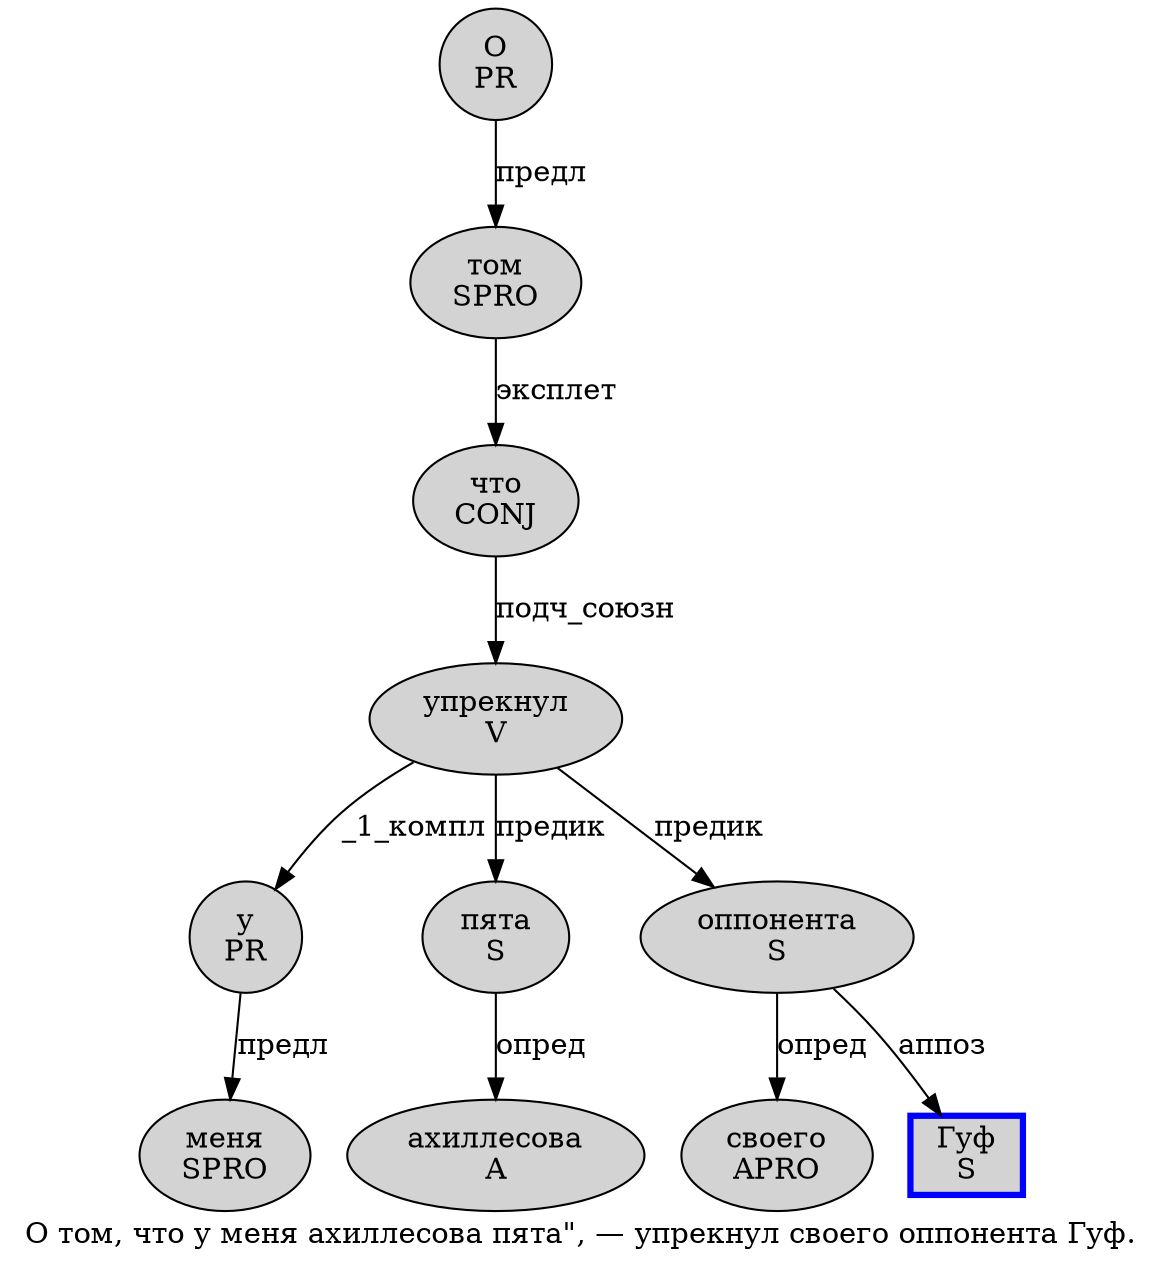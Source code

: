 digraph SENTENCE_378 {
	graph [label="О том, что у меня ахиллесова пята\", — упрекнул своего оппонента Гуф."]
	node [style=filled]
		0 [label="О
PR" color="" fillcolor=lightgray penwidth=1 shape=ellipse]
		1 [label="том
SPRO" color="" fillcolor=lightgray penwidth=1 shape=ellipse]
		3 [label="что
CONJ" color="" fillcolor=lightgray penwidth=1 shape=ellipse]
		4 [label="у
PR" color="" fillcolor=lightgray penwidth=1 shape=ellipse]
		5 [label="меня
SPRO" color="" fillcolor=lightgray penwidth=1 shape=ellipse]
		6 [label="ахиллесова
A" color="" fillcolor=lightgray penwidth=1 shape=ellipse]
		7 [label="пята
S" color="" fillcolor=lightgray penwidth=1 shape=ellipse]
		11 [label="упрекнул
V" color="" fillcolor=lightgray penwidth=1 shape=ellipse]
		12 [label="своего
APRO" color="" fillcolor=lightgray penwidth=1 shape=ellipse]
		13 [label="оппонента
S" color="" fillcolor=lightgray penwidth=1 shape=ellipse]
		14 [label="Гуф
S" color=blue fillcolor=lightgray penwidth=3 shape=box]
			7 -> 6 [label="опред"]
			11 -> 4 [label="_1_компл"]
			11 -> 7 [label="предик"]
			11 -> 13 [label="предик"]
			1 -> 3 [label="эксплет"]
			3 -> 11 [label="подч_союзн"]
			4 -> 5 [label="предл"]
			0 -> 1 [label="предл"]
			13 -> 12 [label="опред"]
			13 -> 14 [label="аппоз"]
}